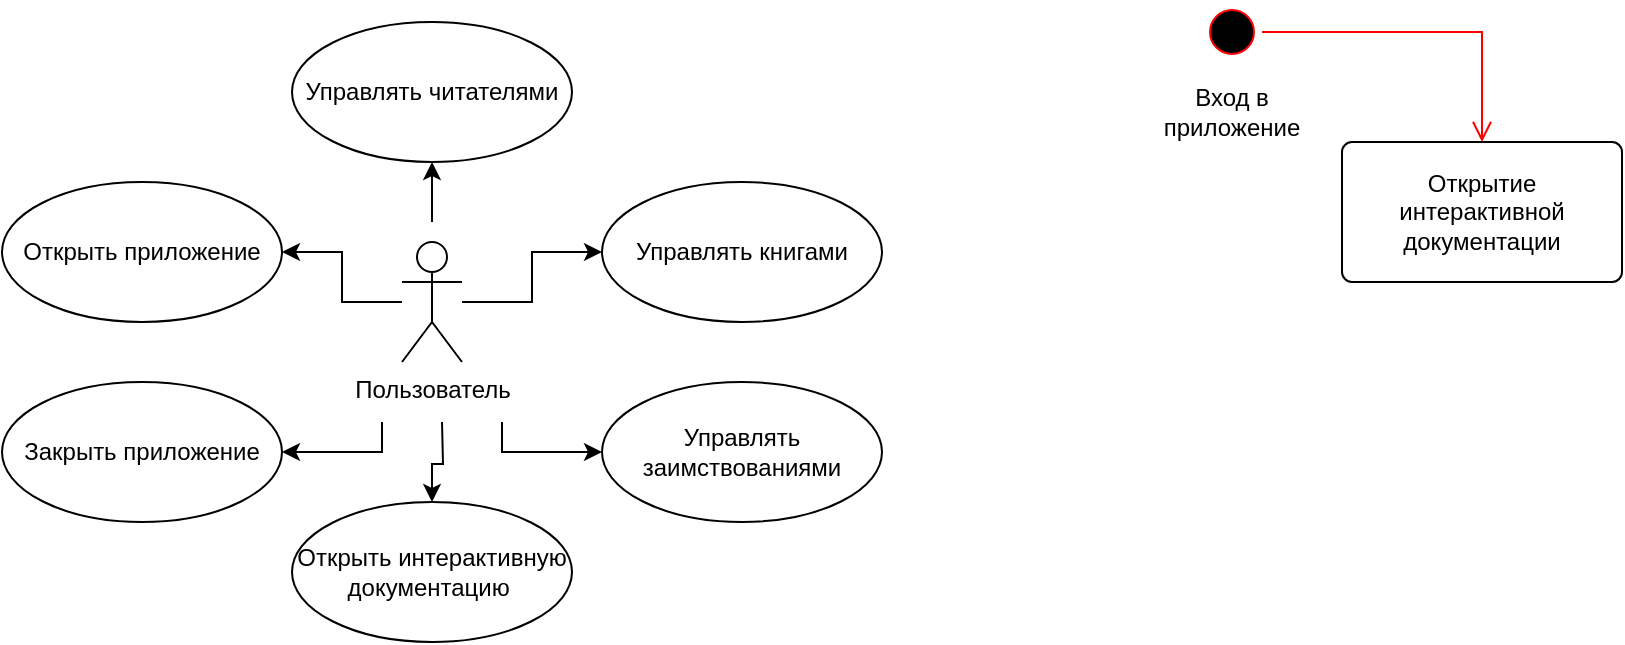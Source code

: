 <mxfile version="24.4.4" type="device">
  <diagram name="Страница — 1" id="4lDqXTXiLoCAxxBmREM6">
    <mxGraphModel dx="1137" dy="752" grid="1" gridSize="10" guides="1" tooltips="1" connect="1" arrows="1" fold="1" page="1" pageScale="1" pageWidth="827" pageHeight="1169" math="0" shadow="0">
      <root>
        <mxCell id="0" />
        <mxCell id="1" parent="0" />
        <mxCell id="HQ0o5W4oX0yQz7lulbtH-9" style="edgeStyle=orthogonalEdgeStyle;rounded=0;orthogonalLoop=1;jettySize=auto;html=1;entryX=0;entryY=0.5;entryDx=0;entryDy=0;" edge="1" parent="1" source="HQ0o5W4oX0yQz7lulbtH-1" target="HQ0o5W4oX0yQz7lulbtH-4">
          <mxGeometry relative="1" as="geometry" />
        </mxCell>
        <mxCell id="HQ0o5W4oX0yQz7lulbtH-14" style="edgeStyle=orthogonalEdgeStyle;rounded=0;orthogonalLoop=1;jettySize=auto;html=1;entryX=0.5;entryY=1;entryDx=0;entryDy=0;" edge="1" parent="1" target="HQ0o5W4oX0yQz7lulbtH-2">
          <mxGeometry relative="1" as="geometry">
            <mxPoint x="355" y="230" as="sourcePoint" />
          </mxGeometry>
        </mxCell>
        <mxCell id="HQ0o5W4oX0yQz7lulbtH-16" style="edgeStyle=orthogonalEdgeStyle;rounded=0;orthogonalLoop=1;jettySize=auto;html=1;entryX=1;entryY=0.5;entryDx=0;entryDy=0;" edge="1" parent="1" source="HQ0o5W4oX0yQz7lulbtH-1" target="HQ0o5W4oX0yQz7lulbtH-7">
          <mxGeometry relative="1" as="geometry" />
        </mxCell>
        <mxCell id="HQ0o5W4oX0yQz7lulbtH-21" style="edgeStyle=orthogonalEdgeStyle;rounded=0;orthogonalLoop=1;jettySize=auto;html=1;entryX=1;entryY=0.5;entryDx=0;entryDy=0;" edge="1" parent="1" target="HQ0o5W4oX0yQz7lulbtH-6">
          <mxGeometry relative="1" as="geometry">
            <mxPoint x="330" y="330" as="sourcePoint" />
            <Array as="points">
              <mxPoint x="330" y="345" />
            </Array>
          </mxGeometry>
        </mxCell>
        <mxCell id="HQ0o5W4oX0yQz7lulbtH-23" style="edgeStyle=orthogonalEdgeStyle;rounded=0;orthogonalLoop=1;jettySize=auto;html=1;entryX=0;entryY=0.5;entryDx=0;entryDy=0;" edge="1" parent="1" target="HQ0o5W4oX0yQz7lulbtH-5">
          <mxGeometry relative="1" as="geometry">
            <mxPoint x="390" y="330" as="sourcePoint" />
            <Array as="points">
              <mxPoint x="390" y="345" />
            </Array>
          </mxGeometry>
        </mxCell>
        <mxCell id="HQ0o5W4oX0yQz7lulbtH-31" style="edgeStyle=orthogonalEdgeStyle;rounded=0;orthogonalLoop=1;jettySize=auto;html=1;" edge="1" parent="1" target="HQ0o5W4oX0yQz7lulbtH-18">
          <mxGeometry relative="1" as="geometry">
            <mxPoint x="360" y="330" as="sourcePoint" />
          </mxGeometry>
        </mxCell>
        <mxCell id="HQ0o5W4oX0yQz7lulbtH-1" value="Пользователь" style="shape=umlActor;html=1;verticalLabelPosition=bottom;verticalAlign=top;align=center;" vertex="1" parent="1">
          <mxGeometry x="340" y="240" width="30" height="60" as="geometry" />
        </mxCell>
        <mxCell id="HQ0o5W4oX0yQz7lulbtH-2" value="Управлять читателями" style="ellipse;whiteSpace=wrap;html=1;" vertex="1" parent="1">
          <mxGeometry x="285" y="130" width="140" height="70" as="geometry" />
        </mxCell>
        <mxCell id="HQ0o5W4oX0yQz7lulbtH-4" value="Управлять книгами" style="ellipse;whiteSpace=wrap;html=1;" vertex="1" parent="1">
          <mxGeometry x="440" y="210" width="140" height="70" as="geometry" />
        </mxCell>
        <mxCell id="HQ0o5W4oX0yQz7lulbtH-5" value="Управлять заимствованиями" style="ellipse;whiteSpace=wrap;html=1;" vertex="1" parent="1">
          <mxGeometry x="440" y="310" width="140" height="70" as="geometry" />
        </mxCell>
        <mxCell id="HQ0o5W4oX0yQz7lulbtH-6" value="Закрыть приложение" style="ellipse;whiteSpace=wrap;html=1;" vertex="1" parent="1">
          <mxGeometry x="140" y="310" width="140" height="70" as="geometry" />
        </mxCell>
        <mxCell id="HQ0o5W4oX0yQz7lulbtH-7" value="Открыть приложение" style="ellipse;whiteSpace=wrap;html=1;" vertex="1" parent="1">
          <mxGeometry x="140" y="210" width="140" height="70" as="geometry" />
        </mxCell>
        <mxCell id="HQ0o5W4oX0yQz7lulbtH-18" value="Открыть интерактивную документацию&amp;nbsp;" style="ellipse;whiteSpace=wrap;html=1;" vertex="1" parent="1">
          <mxGeometry x="285" y="370" width="140" height="70" as="geometry" />
        </mxCell>
        <mxCell id="HQ0o5W4oX0yQz7lulbtH-32" value="" style="ellipse;html=1;shape=startState;fillColor=#000000;strokeColor=#ff0000;" vertex="1" parent="1">
          <mxGeometry x="740" y="120" width="30" height="30" as="geometry" />
        </mxCell>
        <mxCell id="HQ0o5W4oX0yQz7lulbtH-33" value="" style="edgeStyle=orthogonalEdgeStyle;html=1;verticalAlign=bottom;endArrow=open;endSize=8;strokeColor=#ff0000;rounded=0;entryX=0.5;entryY=0;entryDx=0;entryDy=0;" edge="1" source="HQ0o5W4oX0yQz7lulbtH-32" parent="1" target="HQ0o5W4oX0yQz7lulbtH-36">
          <mxGeometry relative="1" as="geometry">
            <mxPoint x="810" y="180" as="targetPoint" />
            <Array as="points">
              <mxPoint x="880" y="135" />
            </Array>
          </mxGeometry>
        </mxCell>
        <mxCell id="HQ0o5W4oX0yQz7lulbtH-35" value="Вход в приложение" style="text;html=1;align=center;verticalAlign=middle;whiteSpace=wrap;rounded=0;" vertex="1" parent="1">
          <mxGeometry x="725" y="160" width="60" height="30" as="geometry" />
        </mxCell>
        <mxCell id="HQ0o5W4oX0yQz7lulbtH-36" value="Открытие интерактивной документации" style="html=1;align=center;verticalAlign=middle;rounded=1;absoluteArcSize=1;arcSize=10;dashed=0;whiteSpace=wrap;" vertex="1" parent="1">
          <mxGeometry x="810" y="190" width="140" height="70" as="geometry" />
        </mxCell>
      </root>
    </mxGraphModel>
  </diagram>
</mxfile>
